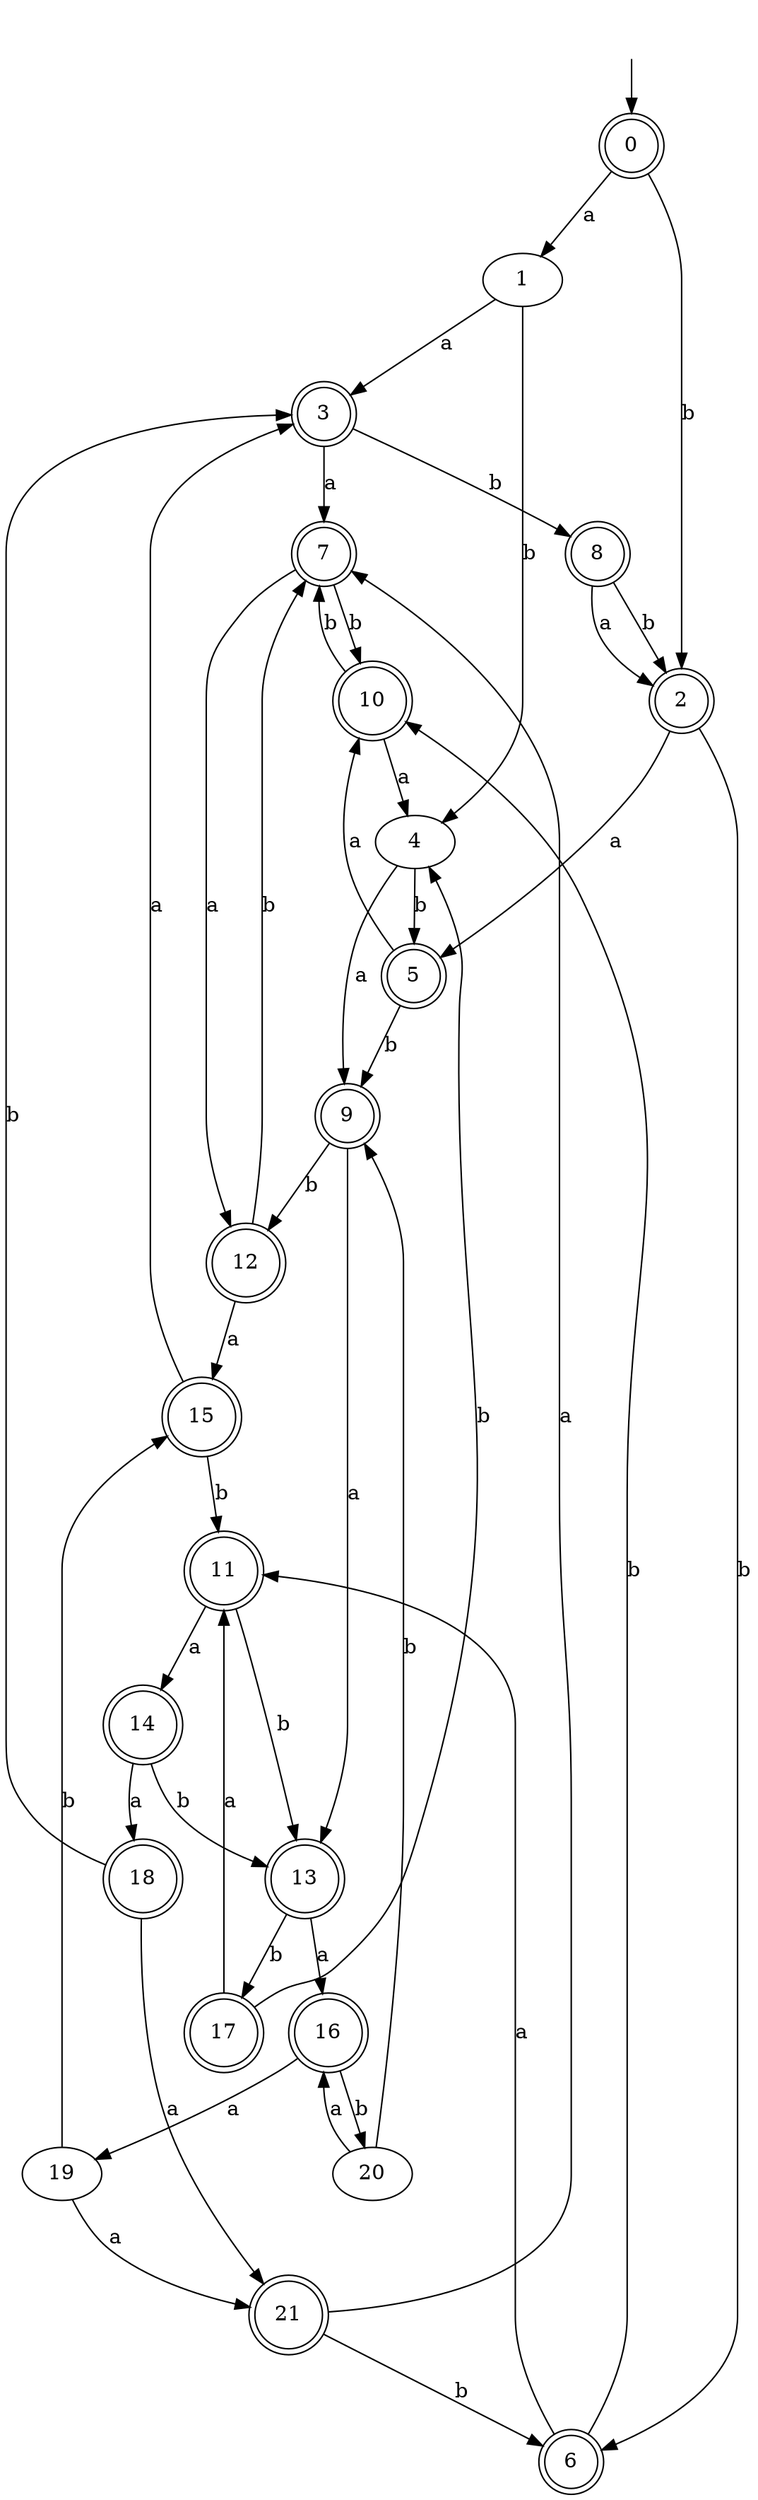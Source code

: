 digraph RandomDFA {
  __start0 [label="", shape=none];
  __start0 -> 0 [label=""];
  0 [shape=circle] [shape=doublecircle]
  0 -> 1 [label="a"]
  0 -> 2 [label="b"]
  1
  1 -> 3 [label="a"]
  1 -> 4 [label="b"]
  2 [shape=doublecircle]
  2 -> 5 [label="a"]
  2 -> 6 [label="b"]
  3 [shape=doublecircle]
  3 -> 7 [label="a"]
  3 -> 8 [label="b"]
  4
  4 -> 9 [label="a"]
  4 -> 5 [label="b"]
  5 [shape=doublecircle]
  5 -> 10 [label="a"]
  5 -> 9 [label="b"]
  6 [shape=doublecircle]
  6 -> 11 [label="a"]
  6 -> 10 [label="b"]
  7 [shape=doublecircle]
  7 -> 12 [label="a"]
  7 -> 10 [label="b"]
  8 [shape=doublecircle]
  8 -> 2 [label="a"]
  8 -> 2 [label="b"]
  9 [shape=doublecircle]
  9 -> 13 [label="a"]
  9 -> 12 [label="b"]
  10 [shape=doublecircle]
  10 -> 4 [label="a"]
  10 -> 7 [label="b"]
  11 [shape=doublecircle]
  11 -> 14 [label="a"]
  11 -> 13 [label="b"]
  12 [shape=doublecircle]
  12 -> 15 [label="a"]
  12 -> 7 [label="b"]
  13 [shape=doublecircle]
  13 -> 16 [label="a"]
  13 -> 17 [label="b"]
  14 [shape=doublecircle]
  14 -> 18 [label="a"]
  14 -> 13 [label="b"]
  15 [shape=doublecircle]
  15 -> 3 [label="a"]
  15 -> 11 [label="b"]
  16 [shape=doublecircle]
  16 -> 19 [label="a"]
  16 -> 20 [label="b"]
  17 [shape=doublecircle]
  17 -> 11 [label="a"]
  17 -> 4 [label="b"]
  18 [shape=doublecircle]
  18 -> 21 [label="a"]
  18 -> 3 [label="b"]
  19
  19 -> 21 [label="a"]
  19 -> 15 [label="b"]
  20
  20 -> 16 [label="a"]
  20 -> 9 [label="b"]
  21 [shape=doublecircle]
  21 -> 7 [label="a"]
  21 -> 6 [label="b"]
}
